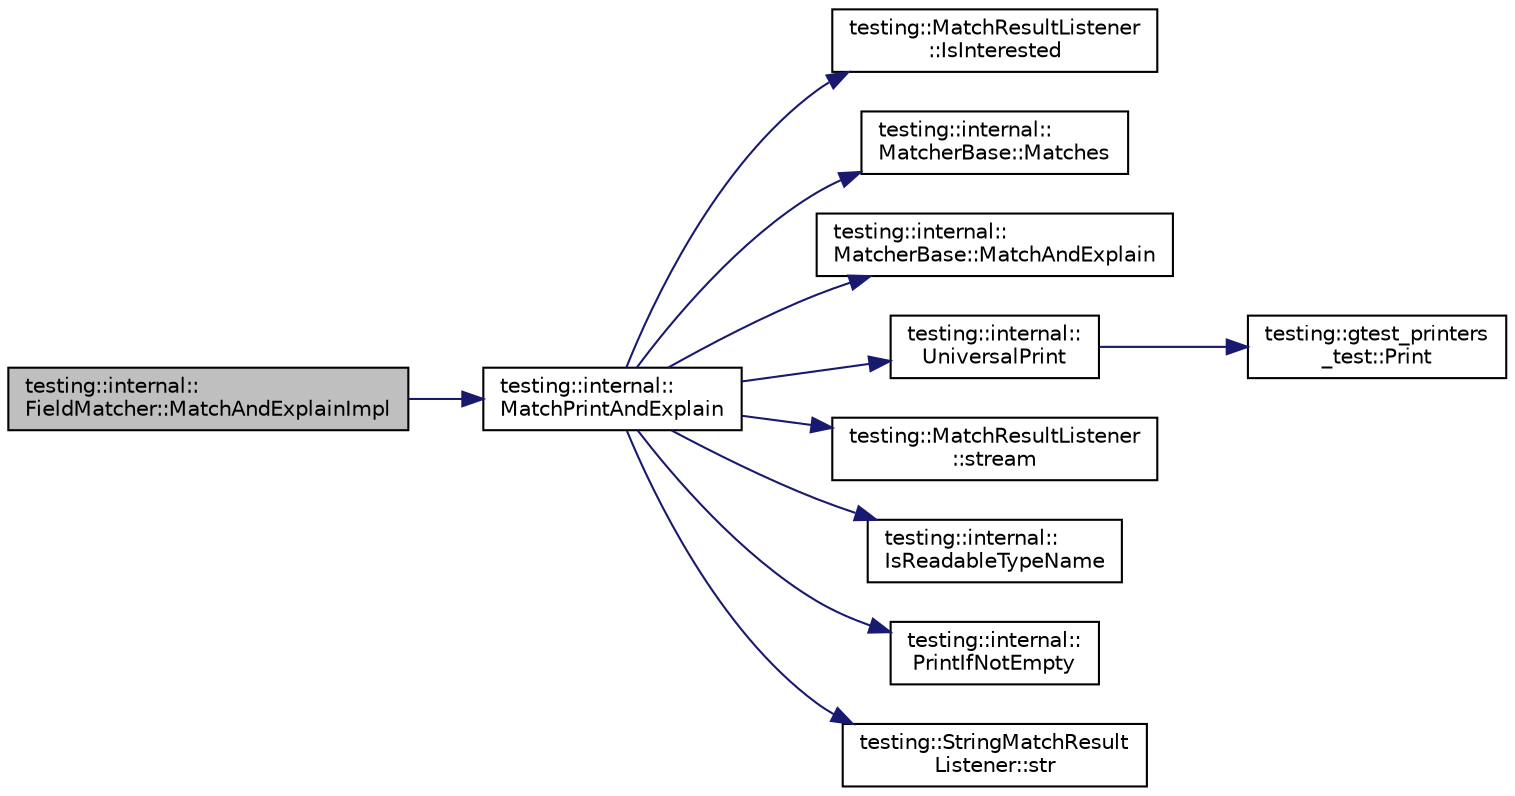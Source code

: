 digraph "testing::internal::FieldMatcher::MatchAndExplainImpl"
{
  edge [fontname="Helvetica",fontsize="10",labelfontname="Helvetica",labelfontsize="10"];
  node [fontname="Helvetica",fontsize="10",shape=record];
  rankdir="LR";
  Node10 [label="testing::internal::\lFieldMatcher::MatchAndExplainImpl",height=0.2,width=0.4,color="black", fillcolor="grey75", style="filled", fontcolor="black"];
  Node10 -> Node11 [color="midnightblue",fontsize="10",style="solid",fontname="Helvetica"];
  Node11 [label="testing::internal::\lMatchPrintAndExplain",height=0.2,width=0.4,color="black", fillcolor="white", style="filled",URL="$d0/da7/namespacetesting_1_1internal.html#a0821df2611d54c79bac990719ad8a2dd"];
  Node11 -> Node12 [color="midnightblue",fontsize="10",style="solid",fontname="Helvetica"];
  Node12 [label="testing::MatchResultListener\l::IsInterested",height=0.2,width=0.4,color="black", fillcolor="white", style="filled",URL="$d7/d01/classtesting_1_1_match_result_listener.html#ac34f9771f2ba6128cd6a1348b3aebda3"];
  Node11 -> Node13 [color="midnightblue",fontsize="10",style="solid",fontname="Helvetica"];
  Node13 [label="testing::internal::\lMatcherBase::Matches",height=0.2,width=0.4,color="black", fillcolor="white", style="filled",URL="$df/d93/classtesting_1_1internal_1_1_matcher_base.html#a3b479673ff40cac1a7d548e91d789cb2"];
  Node11 -> Node14 [color="midnightblue",fontsize="10",style="solid",fontname="Helvetica"];
  Node14 [label="testing::internal::\lMatcherBase::MatchAndExplain",height=0.2,width=0.4,color="black", fillcolor="white", style="filled",URL="$df/d93/classtesting_1_1internal_1_1_matcher_base.html#a08429a6d7e7d330de4a4eb4e272105a7"];
  Node11 -> Node15 [color="midnightblue",fontsize="10",style="solid",fontname="Helvetica"];
  Node15 [label="testing::internal::\lUniversalPrint",height=0.2,width=0.4,color="black", fillcolor="white", style="filled",URL="$d0/da7/namespacetesting_1_1internal.html#a30708fa2bacf11895b03bdb21eb72309"];
  Node15 -> Node16 [color="midnightblue",fontsize="10",style="solid",fontname="Helvetica"];
  Node16 [label="testing::gtest_printers\l_test::Print",height=0.2,width=0.4,color="black", fillcolor="white", style="filled",URL="$dd/d01/namespacetesting_1_1gtest__printers__test.html#ab1fefdb330a473343afa3cc6d46a65f6"];
  Node11 -> Node17 [color="midnightblue",fontsize="10",style="solid",fontname="Helvetica"];
  Node17 [label="testing::MatchResultListener\l::stream",height=0.2,width=0.4,color="black", fillcolor="white", style="filled",URL="$d7/d01/classtesting_1_1_match_result_listener.html#a5abecb247e005f7f50a94898e3f44ee3"];
  Node11 -> Node18 [color="midnightblue",fontsize="10",style="solid",fontname="Helvetica"];
  Node18 [label="testing::internal::\lIsReadableTypeName",height=0.2,width=0.4,color="black", fillcolor="white", style="filled",URL="$d0/da7/namespacetesting_1_1internal.html#abeedf209750a21d996983e84224ac816"];
  Node11 -> Node19 [color="midnightblue",fontsize="10",style="solid",fontname="Helvetica"];
  Node19 [label="testing::internal::\lPrintIfNotEmpty",height=0.2,width=0.4,color="black", fillcolor="white", style="filled",URL="$d0/da7/namespacetesting_1_1internal.html#ad609eb8bac84ab487464a3449c57640a"];
  Node11 -> Node20 [color="midnightblue",fontsize="10",style="solid",fontname="Helvetica"];
  Node20 [label="testing::StringMatchResult\lListener::str",height=0.2,width=0.4,color="black", fillcolor="white", style="filled",URL="$d9/dd6/classtesting_1_1_string_match_result_listener.html#a77e501016fa53b76e7eee1739d25dde9"];
}
